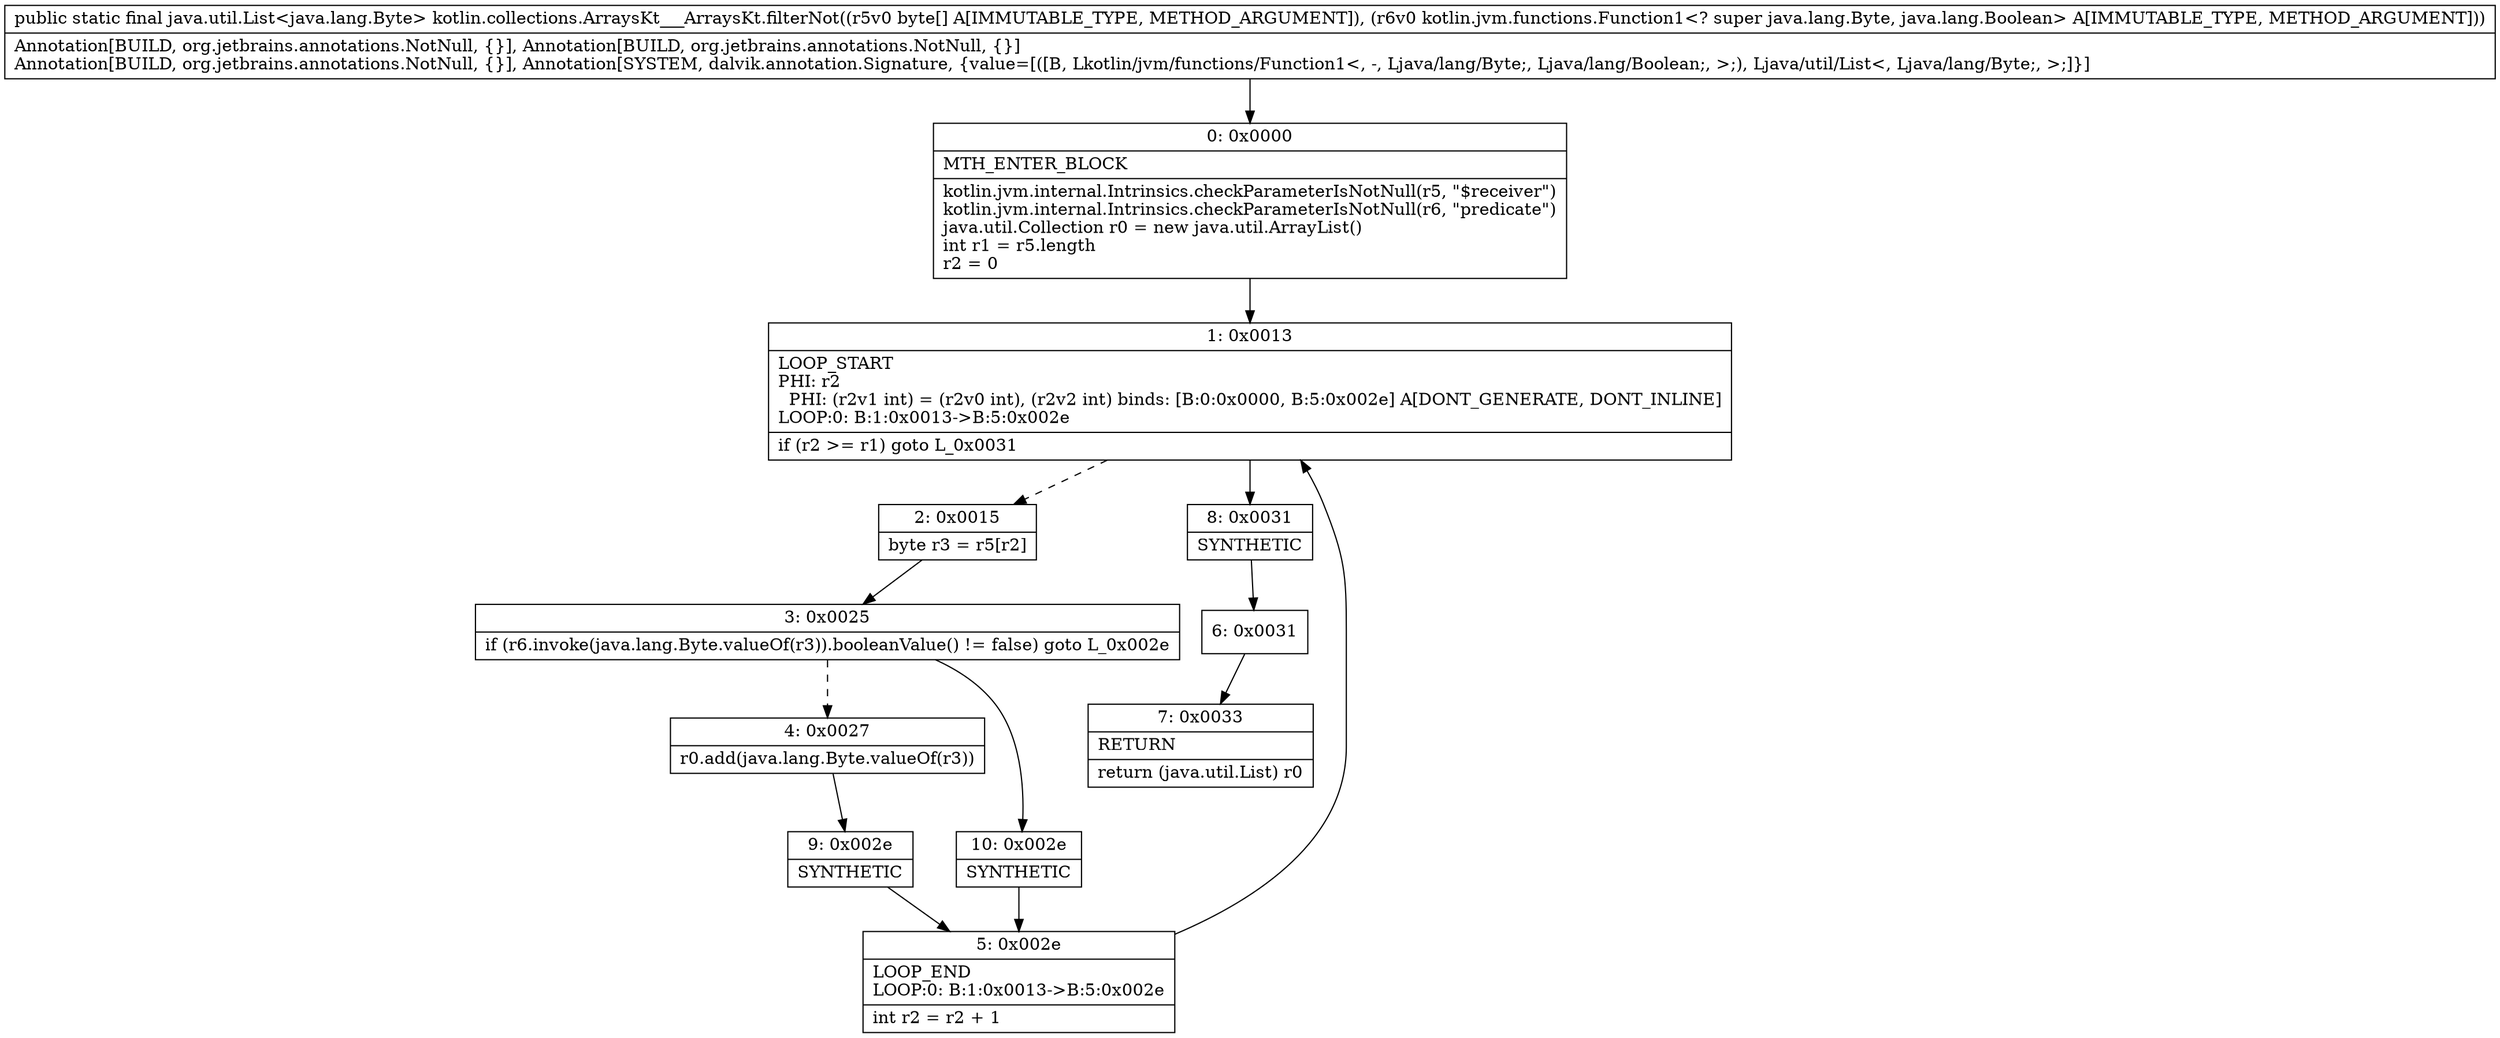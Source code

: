 digraph "CFG forkotlin.collections.ArraysKt___ArraysKt.filterNot([BLkotlin\/jvm\/functions\/Function1;)Ljava\/util\/List;" {
Node_0 [shape=record,label="{0\:\ 0x0000|MTH_ENTER_BLOCK\l|kotlin.jvm.internal.Intrinsics.checkParameterIsNotNull(r5, \"$receiver\")\lkotlin.jvm.internal.Intrinsics.checkParameterIsNotNull(r6, \"predicate\")\ljava.util.Collection r0 = new java.util.ArrayList()\lint r1 = r5.length\lr2 = 0\l}"];
Node_1 [shape=record,label="{1\:\ 0x0013|LOOP_START\lPHI: r2 \l  PHI: (r2v1 int) = (r2v0 int), (r2v2 int) binds: [B:0:0x0000, B:5:0x002e] A[DONT_GENERATE, DONT_INLINE]\lLOOP:0: B:1:0x0013\-\>B:5:0x002e\l|if (r2 \>= r1) goto L_0x0031\l}"];
Node_2 [shape=record,label="{2\:\ 0x0015|byte r3 = r5[r2]\l}"];
Node_3 [shape=record,label="{3\:\ 0x0025|if (r6.invoke(java.lang.Byte.valueOf(r3)).booleanValue() != false) goto L_0x002e\l}"];
Node_4 [shape=record,label="{4\:\ 0x0027|r0.add(java.lang.Byte.valueOf(r3))\l}"];
Node_5 [shape=record,label="{5\:\ 0x002e|LOOP_END\lLOOP:0: B:1:0x0013\-\>B:5:0x002e\l|int r2 = r2 + 1\l}"];
Node_6 [shape=record,label="{6\:\ 0x0031}"];
Node_7 [shape=record,label="{7\:\ 0x0033|RETURN\l|return (java.util.List) r0\l}"];
Node_8 [shape=record,label="{8\:\ 0x0031|SYNTHETIC\l}"];
Node_9 [shape=record,label="{9\:\ 0x002e|SYNTHETIC\l}"];
Node_10 [shape=record,label="{10\:\ 0x002e|SYNTHETIC\l}"];
MethodNode[shape=record,label="{public static final java.util.List\<java.lang.Byte\> kotlin.collections.ArraysKt___ArraysKt.filterNot((r5v0 byte[] A[IMMUTABLE_TYPE, METHOD_ARGUMENT]), (r6v0 kotlin.jvm.functions.Function1\<? super java.lang.Byte, java.lang.Boolean\> A[IMMUTABLE_TYPE, METHOD_ARGUMENT]))  | Annotation[BUILD, org.jetbrains.annotations.NotNull, \{\}], Annotation[BUILD, org.jetbrains.annotations.NotNull, \{\}]\lAnnotation[BUILD, org.jetbrains.annotations.NotNull, \{\}], Annotation[SYSTEM, dalvik.annotation.Signature, \{value=[([B, Lkotlin\/jvm\/functions\/Function1\<, \-, Ljava\/lang\/Byte;, Ljava\/lang\/Boolean;, \>;), Ljava\/util\/List\<, Ljava\/lang\/Byte;, \>;]\}]\l}"];
MethodNode -> Node_0;
Node_0 -> Node_1;
Node_1 -> Node_2[style=dashed];
Node_1 -> Node_8;
Node_2 -> Node_3;
Node_3 -> Node_4[style=dashed];
Node_3 -> Node_10;
Node_4 -> Node_9;
Node_5 -> Node_1;
Node_6 -> Node_7;
Node_8 -> Node_6;
Node_9 -> Node_5;
Node_10 -> Node_5;
}

